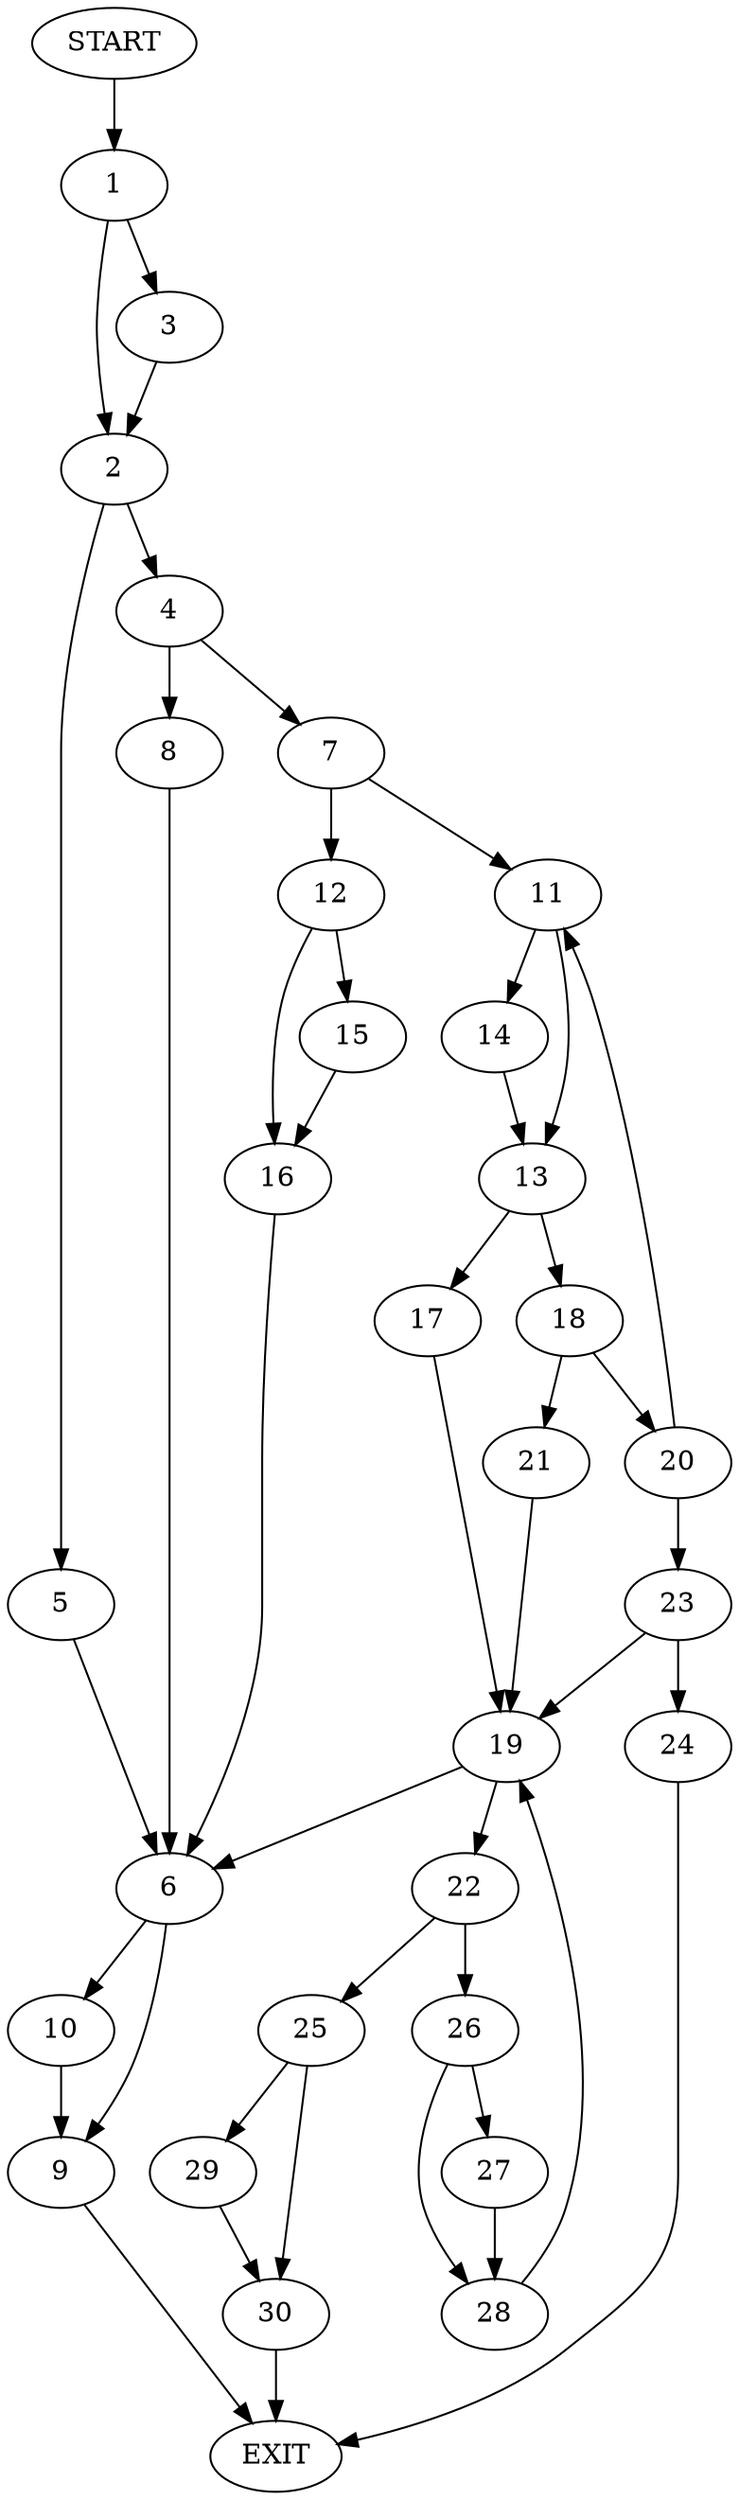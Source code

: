 digraph {
0 [label="START"]
31 [label="EXIT"]
0 -> 1
1 -> 2
1 -> 3
3 -> 2
2 -> 4
2 -> 5
5 -> 6
4 -> 7
4 -> 8
6 -> 9
6 -> 10
7 -> 11
7 -> 12
8 -> 6
11 -> 13
11 -> 14
12 -> 15
12 -> 16
16 -> 6
15 -> 16
13 -> 17
13 -> 18
14 -> 13
17 -> 19
18 -> 20
18 -> 21
19 -> 22
19 -> 6
20 -> 23
20 -> 11
21 -> 19
23 -> 24
23 -> 19
24 -> 31
22 -> 25
22 -> 26
26 -> 27
26 -> 28
25 -> 29
25 -> 30
29 -> 30
30 -> 31
27 -> 28
28 -> 19
9 -> 31
10 -> 9
}
